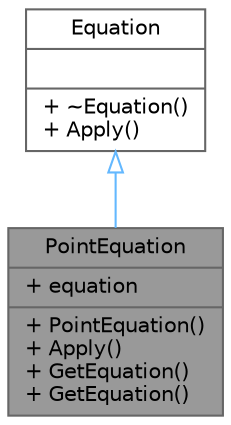 digraph "PointEquation"
{
 // LATEX_PDF_SIZE
  bgcolor="transparent";
  edge [fontname=Helvetica,fontsize=10,labelfontname=Helvetica,labelfontsize=10];
  node [fontname=Helvetica,fontsize=10,shape=box,height=0.2,width=0.9];
  Node1 [shape=record,label="{PointEquation\n|+ equation\l|+ PointEquation()\l+ Apply()\l+ GetEquation()\l+ GetEquation()\l}",height=0.2,width=0.4,color="gray40", fillcolor="grey60", style="filled", fontcolor="black",tooltip="Struct that defines position of the point."];
  Node2 -> Node1 [dir="back",color="steelblue1",style="solid",arrowtail="onormal"];
  Node2 [shape=record,label="{Equation\n||+ ~Equation()\l+ Apply()\l}",height=0.2,width=0.4,color="gray40", fillcolor="white", style="filled",URL="$struct_equation.html",tooltip="Struct that defines position of the objects."];
}
